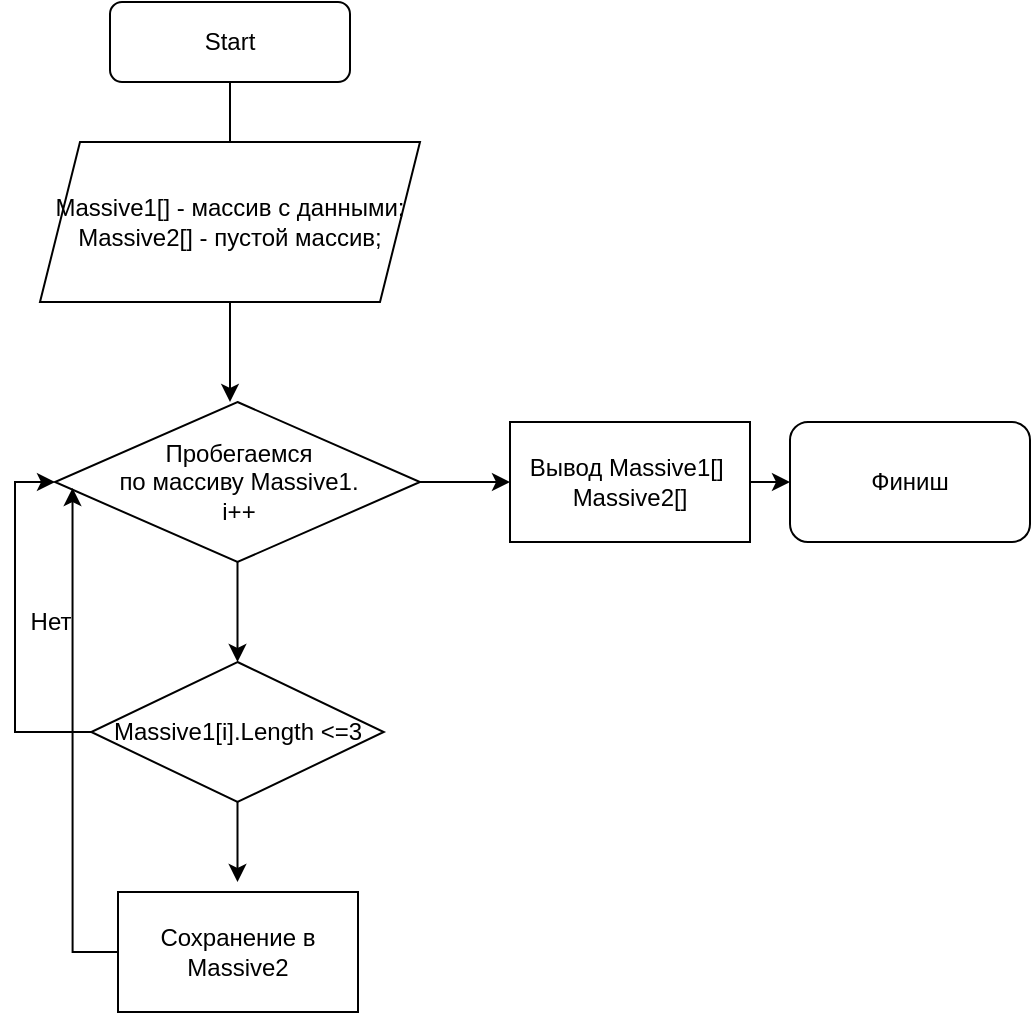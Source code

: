 <mxfile version="20.6.0" type="device"><diagram id="C5RBs43oDa-KdzZeNtuy" name="Page-1"><mxGraphModel dx="1038" dy="547" grid="1" gridSize="10" guides="1" tooltips="1" connect="1" arrows="1" fold="1" page="1" pageScale="1" pageWidth="827" pageHeight="1169" math="0" shadow="0"><root><mxCell id="WIyWlLk6GJQsqaUBKTNV-0"/><mxCell id="WIyWlLk6GJQsqaUBKTNV-1" parent="WIyWlLk6GJQsqaUBKTNV-0"/><mxCell id="WIyWlLk6GJQsqaUBKTNV-2" value="" style="rounded=0;html=1;jettySize=auto;orthogonalLoop=1;fontSize=11;endArrow=block;endFill=0;endSize=8;strokeWidth=1;shadow=0;labelBackgroundColor=none;edgeStyle=orthogonalEdgeStyle;" parent="WIyWlLk6GJQsqaUBKTNV-1" source="WIyWlLk6GJQsqaUBKTNV-3" edge="1"><mxGeometry relative="1" as="geometry"><mxPoint x="220" y="170" as="targetPoint"/></mxGeometry></mxCell><mxCell id="WIyWlLk6GJQsqaUBKTNV-3" value="Start" style="rounded=1;whiteSpace=wrap;html=1;fontSize=12;glass=0;strokeWidth=1;shadow=0;" parent="WIyWlLk6GJQsqaUBKTNV-1" vertex="1"><mxGeometry x="160" y="80" width="120" height="40" as="geometry"/></mxCell><mxCell id="ahcg9_FcnH9eYSvTqleV-2" style="edgeStyle=orthogonalEdgeStyle;rounded=0;orthogonalLoop=1;jettySize=auto;html=1;" parent="WIyWlLk6GJQsqaUBKTNV-1" source="ahcg9_FcnH9eYSvTqleV-1" edge="1"><mxGeometry relative="1" as="geometry"><mxPoint x="220" y="280" as="targetPoint"/><Array as="points"><mxPoint x="220" y="260"/><mxPoint x="220" y="260"/></Array></mxGeometry></mxCell><mxCell id="ahcg9_FcnH9eYSvTqleV-1" value="Massive1[] - массив с данными;&lt;br&gt;Massive2[] - пустой массив;" style="shape=parallelogram;perimeter=parallelogramPerimeter;whiteSpace=wrap;html=1;fixedSize=1;" parent="WIyWlLk6GJQsqaUBKTNV-1" vertex="1"><mxGeometry x="125" y="150" width="190" height="80" as="geometry"/></mxCell><mxCell id="ahcg9_FcnH9eYSvTqleV-18" style="edgeStyle=orthogonalEdgeStyle;rounded=0;orthogonalLoop=1;jettySize=auto;html=1;entryX=0.5;entryY=0;entryDx=0;entryDy=0;" parent="WIyWlLk6GJQsqaUBKTNV-1" source="ahcg9_FcnH9eYSvTqleV-5" target="ahcg9_FcnH9eYSvTqleV-17" edge="1"><mxGeometry relative="1" as="geometry"/></mxCell><mxCell id="ahcg9_FcnH9eYSvTqleV-24" style="edgeStyle=orthogonalEdgeStyle;rounded=0;orthogonalLoop=1;jettySize=auto;html=1;exitX=1;exitY=0.5;exitDx=0;exitDy=0;" parent="WIyWlLk6GJQsqaUBKTNV-1" source="ahcg9_FcnH9eYSvTqleV-5" edge="1"><mxGeometry relative="1" as="geometry"><mxPoint x="360" y="320" as="targetPoint"/></mxGeometry></mxCell><mxCell id="ahcg9_FcnH9eYSvTqleV-5" value="Пробегаемся &lt;br&gt;по массиву Massive1.&lt;br&gt;i++" style="rhombus;whiteSpace=wrap;html=1;" parent="WIyWlLk6GJQsqaUBKTNV-1" vertex="1"><mxGeometry x="132.5" y="280" width="182.5" height="80" as="geometry"/></mxCell><mxCell id="ahcg9_FcnH9eYSvTqleV-19" style="edgeStyle=orthogonalEdgeStyle;rounded=0;orthogonalLoop=1;jettySize=auto;html=1;exitX=0;exitY=0.5;exitDx=0;exitDy=0;entryX=0;entryY=0.5;entryDx=0;entryDy=0;" parent="WIyWlLk6GJQsqaUBKTNV-1" source="ahcg9_FcnH9eYSvTqleV-17" target="ahcg9_FcnH9eYSvTqleV-5" edge="1"><mxGeometry relative="1" as="geometry"/></mxCell><mxCell id="ahcg9_FcnH9eYSvTqleV-21" style="edgeStyle=orthogonalEdgeStyle;rounded=0;orthogonalLoop=1;jettySize=auto;html=1;" parent="WIyWlLk6GJQsqaUBKTNV-1" source="ahcg9_FcnH9eYSvTqleV-17" edge="1"><mxGeometry relative="1" as="geometry"><mxPoint x="223.755" y="520" as="targetPoint"/></mxGeometry></mxCell><mxCell id="ahcg9_FcnH9eYSvTqleV-17" value="Massive1[i].Length &amp;lt;=3" style="rhombus;whiteSpace=wrap;html=1;" parent="WIyWlLk6GJQsqaUBKTNV-1" vertex="1"><mxGeometry x="150.63" y="410" width="146.25" height="70" as="geometry"/></mxCell><mxCell id="ahcg9_FcnH9eYSvTqleV-20" value="Нет" style="text;html=1;align=center;verticalAlign=middle;resizable=0;points=[];autosize=1;strokeColor=none;fillColor=none;" parent="WIyWlLk6GJQsqaUBKTNV-1" vertex="1"><mxGeometry x="110" y="375" width="40" height="30" as="geometry"/></mxCell><mxCell id="ahcg9_FcnH9eYSvTqleV-23" style="edgeStyle=orthogonalEdgeStyle;rounded=0;orthogonalLoop=1;jettySize=auto;html=1;exitX=0;exitY=0.5;exitDx=0;exitDy=0;entryX=0.048;entryY=0.538;entryDx=0;entryDy=0;entryPerimeter=0;" parent="WIyWlLk6GJQsqaUBKTNV-1" source="ahcg9_FcnH9eYSvTqleV-22" target="ahcg9_FcnH9eYSvTqleV-5" edge="1"><mxGeometry relative="1" as="geometry"/></mxCell><mxCell id="ahcg9_FcnH9eYSvTqleV-22" value="Сохранение в Massive2" style="rounded=0;whiteSpace=wrap;html=1;" parent="WIyWlLk6GJQsqaUBKTNV-1" vertex="1"><mxGeometry x="164" y="525" width="120" height="60" as="geometry"/></mxCell><mxCell id="ahcg9_FcnH9eYSvTqleV-25" value="Финиш" style="rounded=1;whiteSpace=wrap;html=1;" parent="WIyWlLk6GJQsqaUBKTNV-1" vertex="1"><mxGeometry x="500" y="290" width="120" height="60" as="geometry"/></mxCell><mxCell id="ahcg9_FcnH9eYSvTqleV-27" style="edgeStyle=orthogonalEdgeStyle;rounded=0;orthogonalLoop=1;jettySize=auto;html=1;exitX=1;exitY=0.5;exitDx=0;exitDy=0;entryX=0;entryY=0.5;entryDx=0;entryDy=0;" parent="WIyWlLk6GJQsqaUBKTNV-1" source="ahcg9_FcnH9eYSvTqleV-26" target="ahcg9_FcnH9eYSvTqleV-25" edge="1"><mxGeometry relative="1" as="geometry"/></mxCell><mxCell id="ahcg9_FcnH9eYSvTqleV-26" value="Вывод Massive1[]&amp;nbsp;&lt;br&gt;Massive2[]" style="rounded=0;whiteSpace=wrap;html=1;" parent="WIyWlLk6GJQsqaUBKTNV-1" vertex="1"><mxGeometry x="360" y="290" width="120" height="60" as="geometry"/></mxCell></root></mxGraphModel></diagram></mxfile>